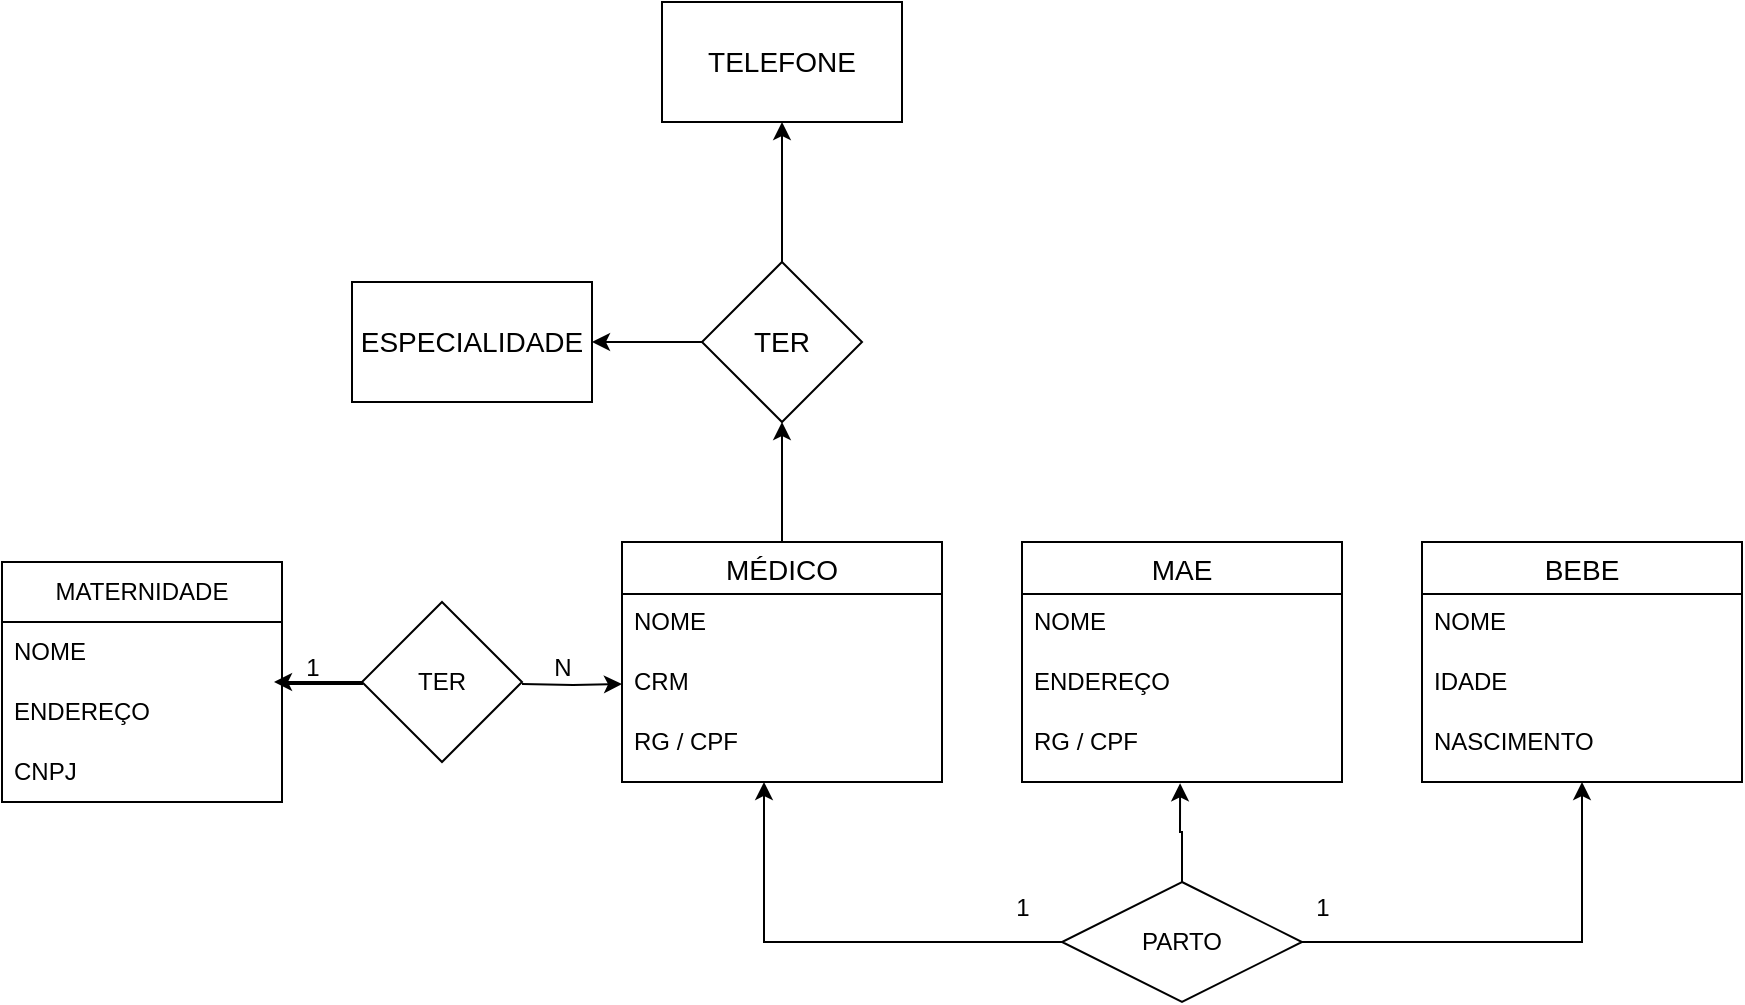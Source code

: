 <mxfile version="21.7.2" type="github">
  <diagram id="R2lEEEUBdFMjLlhIrx00" name="Page-1">
    <mxGraphModel dx="1434" dy="1818" grid="1" gridSize="10" guides="1" tooltips="1" connect="1" arrows="1" fold="1" page="1" pageScale="1" pageWidth="850" pageHeight="1100" math="0" shadow="0" extFonts="Permanent Marker^https://fonts.googleapis.com/css?family=Permanent+Marker">
      <root>
        <mxCell id="0" />
        <mxCell id="1" parent="0" />
        <mxCell id="3Th8xBtpGomk1AD20PCF-2" value="MAE" style="swimlane;fontStyle=0;childLayout=stackLayout;horizontal=1;startSize=26;horizontalStack=0;resizeParent=1;resizeParentMax=0;resizeLast=0;collapsible=1;marginBottom=0;align=center;fontSize=14;" parent="1" vertex="1">
          <mxGeometry x="580" y="260" width="160" height="120" as="geometry" />
        </mxCell>
        <mxCell id="3Th8xBtpGomk1AD20PCF-3" value="NOME" style="text;strokeColor=none;fillColor=none;spacingLeft=4;spacingRight=4;overflow=hidden;rotatable=0;points=[[0,0.5],[1,0.5]];portConstraint=eastwest;fontSize=12;whiteSpace=wrap;html=1;" parent="3Th8xBtpGomk1AD20PCF-2" vertex="1">
          <mxGeometry y="26" width="160" height="30" as="geometry" />
        </mxCell>
        <mxCell id="3Th8xBtpGomk1AD20PCF-4" value="ENDEREÇO" style="text;strokeColor=none;fillColor=none;spacingLeft=4;spacingRight=4;overflow=hidden;rotatable=0;points=[[0,0.5],[1,0.5]];portConstraint=eastwest;fontSize=12;whiteSpace=wrap;html=1;" parent="3Th8xBtpGomk1AD20PCF-2" vertex="1">
          <mxGeometry y="56" width="160" height="30" as="geometry" />
        </mxCell>
        <mxCell id="3Th8xBtpGomk1AD20PCF-5" value="&lt;div&gt;RG / CPF&lt;/div&gt;&lt;div&gt;&lt;br&gt;&lt;/div&gt;" style="text;strokeColor=none;fillColor=none;spacingLeft=4;spacingRight=4;overflow=hidden;rotatable=0;points=[[0,0.5],[1,0.5]];portConstraint=eastwest;fontSize=12;whiteSpace=wrap;html=1;" parent="3Th8xBtpGomk1AD20PCF-2" vertex="1">
          <mxGeometry y="86" width="160" height="34" as="geometry" />
        </mxCell>
        <mxCell id="3Th8xBtpGomk1AD20PCF-6" value="BEBE" style="swimlane;fontStyle=0;childLayout=stackLayout;horizontal=1;startSize=26;horizontalStack=0;resizeParent=1;resizeParentMax=0;resizeLast=0;collapsible=1;marginBottom=0;align=center;fontSize=14;" parent="1" vertex="1">
          <mxGeometry x="780" y="260" width="160" height="120" as="geometry" />
        </mxCell>
        <mxCell id="3Th8xBtpGomk1AD20PCF-7" value="NOME" style="text;strokeColor=none;fillColor=none;spacingLeft=4;spacingRight=4;overflow=hidden;rotatable=0;points=[[0,0.5],[1,0.5]];portConstraint=eastwest;fontSize=12;whiteSpace=wrap;html=1;" parent="3Th8xBtpGomk1AD20PCF-6" vertex="1">
          <mxGeometry y="26" width="160" height="30" as="geometry" />
        </mxCell>
        <mxCell id="3Th8xBtpGomk1AD20PCF-8" value="IDADE" style="text;strokeColor=none;fillColor=none;spacingLeft=4;spacingRight=4;overflow=hidden;rotatable=0;points=[[0,0.5],[1,0.5]];portConstraint=eastwest;fontSize=12;whiteSpace=wrap;html=1;" parent="3Th8xBtpGomk1AD20PCF-6" vertex="1">
          <mxGeometry y="56" width="160" height="30" as="geometry" />
        </mxCell>
        <mxCell id="3Th8xBtpGomk1AD20PCF-9" value="NASCIMENTO" style="text;strokeColor=none;fillColor=none;spacingLeft=4;spacingRight=4;overflow=hidden;rotatable=0;points=[[0,0.5],[1,0.5]];portConstraint=eastwest;fontSize=12;whiteSpace=wrap;html=1;" parent="3Th8xBtpGomk1AD20PCF-6" vertex="1">
          <mxGeometry y="86" width="160" height="34" as="geometry" />
        </mxCell>
        <mxCell id="hMkntCahrQo9FIhWw_kN-9" value="" style="edgeStyle=orthogonalEdgeStyle;rounded=0;orthogonalLoop=1;jettySize=auto;html=1;" edge="1" parent="1" source="3Th8xBtpGomk1AD20PCF-10" target="hMkntCahrQo9FIhWw_kN-8">
          <mxGeometry relative="1" as="geometry" />
        </mxCell>
        <mxCell id="3Th8xBtpGomk1AD20PCF-10" value="MÉDICO" style="swimlane;fontStyle=0;childLayout=stackLayout;horizontal=1;startSize=26;horizontalStack=0;resizeParent=1;resizeParentMax=0;resizeLast=0;collapsible=1;marginBottom=0;align=center;fontSize=14;" parent="1" vertex="1">
          <mxGeometry x="380" y="260" width="160" height="120" as="geometry" />
        </mxCell>
        <mxCell id="3Th8xBtpGomk1AD20PCF-11" value="NOME" style="text;strokeColor=none;fillColor=none;spacingLeft=4;spacingRight=4;overflow=hidden;rotatable=0;points=[[0,0.5],[1,0.5]];portConstraint=eastwest;fontSize=12;whiteSpace=wrap;html=1;" parent="3Th8xBtpGomk1AD20PCF-10" vertex="1">
          <mxGeometry y="26" width="160" height="30" as="geometry" />
        </mxCell>
        <mxCell id="3Th8xBtpGomk1AD20PCF-12" value="CRM" style="text;strokeColor=none;fillColor=none;spacingLeft=4;spacingRight=4;overflow=hidden;rotatable=0;points=[[0,0.5],[1,0.5]];portConstraint=eastwest;fontSize=12;whiteSpace=wrap;html=1;" parent="3Th8xBtpGomk1AD20PCF-10" vertex="1">
          <mxGeometry y="56" width="160" height="30" as="geometry" />
        </mxCell>
        <mxCell id="3Th8xBtpGomk1AD20PCF-13" value="&lt;div&gt;RG / CPF&lt;/div&gt;&lt;div&gt;&lt;br&gt;&lt;/div&gt;&lt;div&gt;&lt;br&gt;&lt;/div&gt;" style="text;strokeColor=none;fillColor=none;spacingLeft=4;spacingRight=4;overflow=hidden;rotatable=0;points=[[0,0.5],[1,0.5]];portConstraint=eastwest;fontSize=12;whiteSpace=wrap;html=1;" parent="3Th8xBtpGomk1AD20PCF-10" vertex="1">
          <mxGeometry y="86" width="160" height="34" as="geometry" />
        </mxCell>
        <mxCell id="3Th8xBtpGomk1AD20PCF-18" value="" style="edgeStyle=orthogonalEdgeStyle;rounded=0;orthogonalLoop=1;jettySize=auto;html=1;entryX=0.5;entryY=1;entryDx=0;entryDy=0;" parent="1" source="3Th8xBtpGomk1AD20PCF-14" target="3Th8xBtpGomk1AD20PCF-6" edge="1">
          <mxGeometry relative="1" as="geometry" />
        </mxCell>
        <mxCell id="3Th8xBtpGomk1AD20PCF-19" value="" style="edgeStyle=orthogonalEdgeStyle;rounded=0;orthogonalLoop=1;jettySize=auto;html=1;exitX=0;exitY=0.5;exitDx=0;exitDy=0;" parent="1" source="3Th8xBtpGomk1AD20PCF-14" target="3Th8xBtpGomk1AD20PCF-13" edge="1">
          <mxGeometry relative="1" as="geometry">
            <mxPoint x="450" y="410" as="targetPoint" />
            <Array as="points">
              <mxPoint x="451" y="460" />
            </Array>
          </mxGeometry>
        </mxCell>
        <mxCell id="3Th8xBtpGomk1AD20PCF-26" value="" style="edgeStyle=orthogonalEdgeStyle;rounded=0;orthogonalLoop=1;jettySize=auto;html=1;entryX=0.494;entryY=1.019;entryDx=0;entryDy=0;entryPerimeter=0;" parent="1" source="3Th8xBtpGomk1AD20PCF-14" target="3Th8xBtpGomk1AD20PCF-5" edge="1">
          <mxGeometry relative="1" as="geometry" />
        </mxCell>
        <mxCell id="3Th8xBtpGomk1AD20PCF-14" value="PARTO" style="shape=rhombus;perimeter=rhombusPerimeter;whiteSpace=wrap;html=1;align=center;" parent="1" vertex="1">
          <mxGeometry x="600" y="430" width="120" height="60" as="geometry" />
        </mxCell>
        <mxCell id="3Th8xBtpGomk1AD20PCF-23" value="" style="edgeStyle=orthogonalEdgeStyle;rounded=0;orthogonalLoop=1;jettySize=auto;html=1;entryX=0;entryY=0.5;entryDx=0;entryDy=0;" parent="1" target="3Th8xBtpGomk1AD20PCF-12" edge="1">
          <mxGeometry relative="1" as="geometry">
            <mxPoint x="330" y="331" as="sourcePoint" />
          </mxGeometry>
        </mxCell>
        <mxCell id="3Th8xBtpGomk1AD20PCF-24" value="" style="edgeStyle=orthogonalEdgeStyle;rounded=0;orthogonalLoop=1;jettySize=auto;html=1;entryX=-0.133;entryY=0.733;entryDx=0;entryDy=0;entryPerimeter=0;" parent="1" target="3Th8xBtpGomk1AD20PCF-28" edge="1">
          <mxGeometry relative="1" as="geometry">
            <mxPoint x="210" y="331" as="sourcePoint" />
            <mxPoint x="160" y="331" as="targetPoint" />
            <Array as="points">
              <mxPoint x="250" y="331" />
            </Array>
          </mxGeometry>
        </mxCell>
        <mxCell id="3Th8xBtpGomk1AD20PCF-28" value="1" style="text;html=1;align=center;verticalAlign=middle;resizable=0;points=[];autosize=1;strokeColor=none;fillColor=none;" parent="1" vertex="1">
          <mxGeometry x="210" y="308" width="30" height="30" as="geometry" />
        </mxCell>
        <mxCell id="3Th8xBtpGomk1AD20PCF-29" value="N" style="text;html=1;align=center;verticalAlign=middle;resizable=0;points=[];autosize=1;strokeColor=none;fillColor=none;" parent="1" vertex="1">
          <mxGeometry x="335" y="308" width="30" height="30" as="geometry" />
        </mxCell>
        <mxCell id="3Th8xBtpGomk1AD20PCF-32" value="1" style="text;html=1;align=center;verticalAlign=middle;resizable=0;points=[];autosize=1;strokeColor=none;fillColor=none;" parent="1" vertex="1">
          <mxGeometry x="565" y="428" width="30" height="30" as="geometry" />
        </mxCell>
        <mxCell id="3Th8xBtpGomk1AD20PCF-33" value="1" style="text;html=1;align=center;verticalAlign=middle;resizable=0;points=[];autosize=1;strokeColor=none;fillColor=none;" parent="1" vertex="1">
          <mxGeometry x="715" y="428" width="30" height="30" as="geometry" />
        </mxCell>
        <mxCell id="hMkntCahrQo9FIhWw_kN-1" value="MATERNIDADE" style="swimlane;fontStyle=0;childLayout=stackLayout;horizontal=1;startSize=30;horizontalStack=0;resizeParent=1;resizeParentMax=0;resizeLast=0;collapsible=1;marginBottom=0;whiteSpace=wrap;html=1;" vertex="1" parent="1">
          <mxGeometry x="70" y="270" width="140" height="120" as="geometry" />
        </mxCell>
        <mxCell id="hMkntCahrQo9FIhWw_kN-2" value="NOME" style="text;strokeColor=none;fillColor=none;align=left;verticalAlign=middle;spacingLeft=4;spacingRight=4;overflow=hidden;points=[[0,0.5],[1,0.5]];portConstraint=eastwest;rotatable=0;whiteSpace=wrap;html=1;" vertex="1" parent="hMkntCahrQo9FIhWw_kN-1">
          <mxGeometry y="30" width="140" height="30" as="geometry" />
        </mxCell>
        <mxCell id="hMkntCahrQo9FIhWw_kN-3" value="ENDEREÇO" style="text;strokeColor=none;fillColor=none;align=left;verticalAlign=middle;spacingLeft=4;spacingRight=4;overflow=hidden;points=[[0,0.5],[1,0.5]];portConstraint=eastwest;rotatable=0;whiteSpace=wrap;html=1;" vertex="1" parent="hMkntCahrQo9FIhWw_kN-1">
          <mxGeometry y="60" width="140" height="30" as="geometry" />
        </mxCell>
        <mxCell id="hMkntCahrQo9FIhWw_kN-4" value="CNPJ" style="text;strokeColor=none;fillColor=none;align=left;verticalAlign=middle;spacingLeft=4;spacingRight=4;overflow=hidden;points=[[0,0.5],[1,0.5]];portConstraint=eastwest;rotatable=0;whiteSpace=wrap;html=1;" vertex="1" parent="hMkntCahrQo9FIhWw_kN-1">
          <mxGeometry y="90" width="140" height="30" as="geometry" />
        </mxCell>
        <mxCell id="hMkntCahrQo9FIhWw_kN-7" value="TER" style="rhombus;whiteSpace=wrap;html=1;" vertex="1" parent="1">
          <mxGeometry x="250" y="290" width="80" height="80" as="geometry" />
        </mxCell>
        <mxCell id="hMkntCahrQo9FIhWw_kN-11" value="" style="edgeStyle=orthogonalEdgeStyle;rounded=0;orthogonalLoop=1;jettySize=auto;html=1;" edge="1" parent="1" source="hMkntCahrQo9FIhWw_kN-8" target="hMkntCahrQo9FIhWw_kN-10">
          <mxGeometry relative="1" as="geometry" />
        </mxCell>
        <mxCell id="hMkntCahrQo9FIhWw_kN-13" value="" style="edgeStyle=orthogonalEdgeStyle;rounded=0;orthogonalLoop=1;jettySize=auto;html=1;" edge="1" parent="1" source="hMkntCahrQo9FIhWw_kN-8" target="hMkntCahrQo9FIhWw_kN-12">
          <mxGeometry relative="1" as="geometry" />
        </mxCell>
        <mxCell id="hMkntCahrQo9FIhWw_kN-8" value="TER" style="rhombus;whiteSpace=wrap;html=1;fontSize=14;fontStyle=0;startSize=26;" vertex="1" parent="1">
          <mxGeometry x="420" y="120" width="80" height="80" as="geometry" />
        </mxCell>
        <mxCell id="hMkntCahrQo9FIhWw_kN-10" value="ESPECIALIDADE" style="whiteSpace=wrap;html=1;fontSize=14;fontStyle=0;startSize=26;" vertex="1" parent="1">
          <mxGeometry x="245" y="130" width="120" height="60" as="geometry" />
        </mxCell>
        <mxCell id="hMkntCahrQo9FIhWw_kN-12" value="TELEFONE" style="whiteSpace=wrap;html=1;fontSize=14;fontStyle=0;startSize=26;" vertex="1" parent="1">
          <mxGeometry x="400" y="-10" width="120" height="60" as="geometry" />
        </mxCell>
      </root>
    </mxGraphModel>
  </diagram>
</mxfile>
